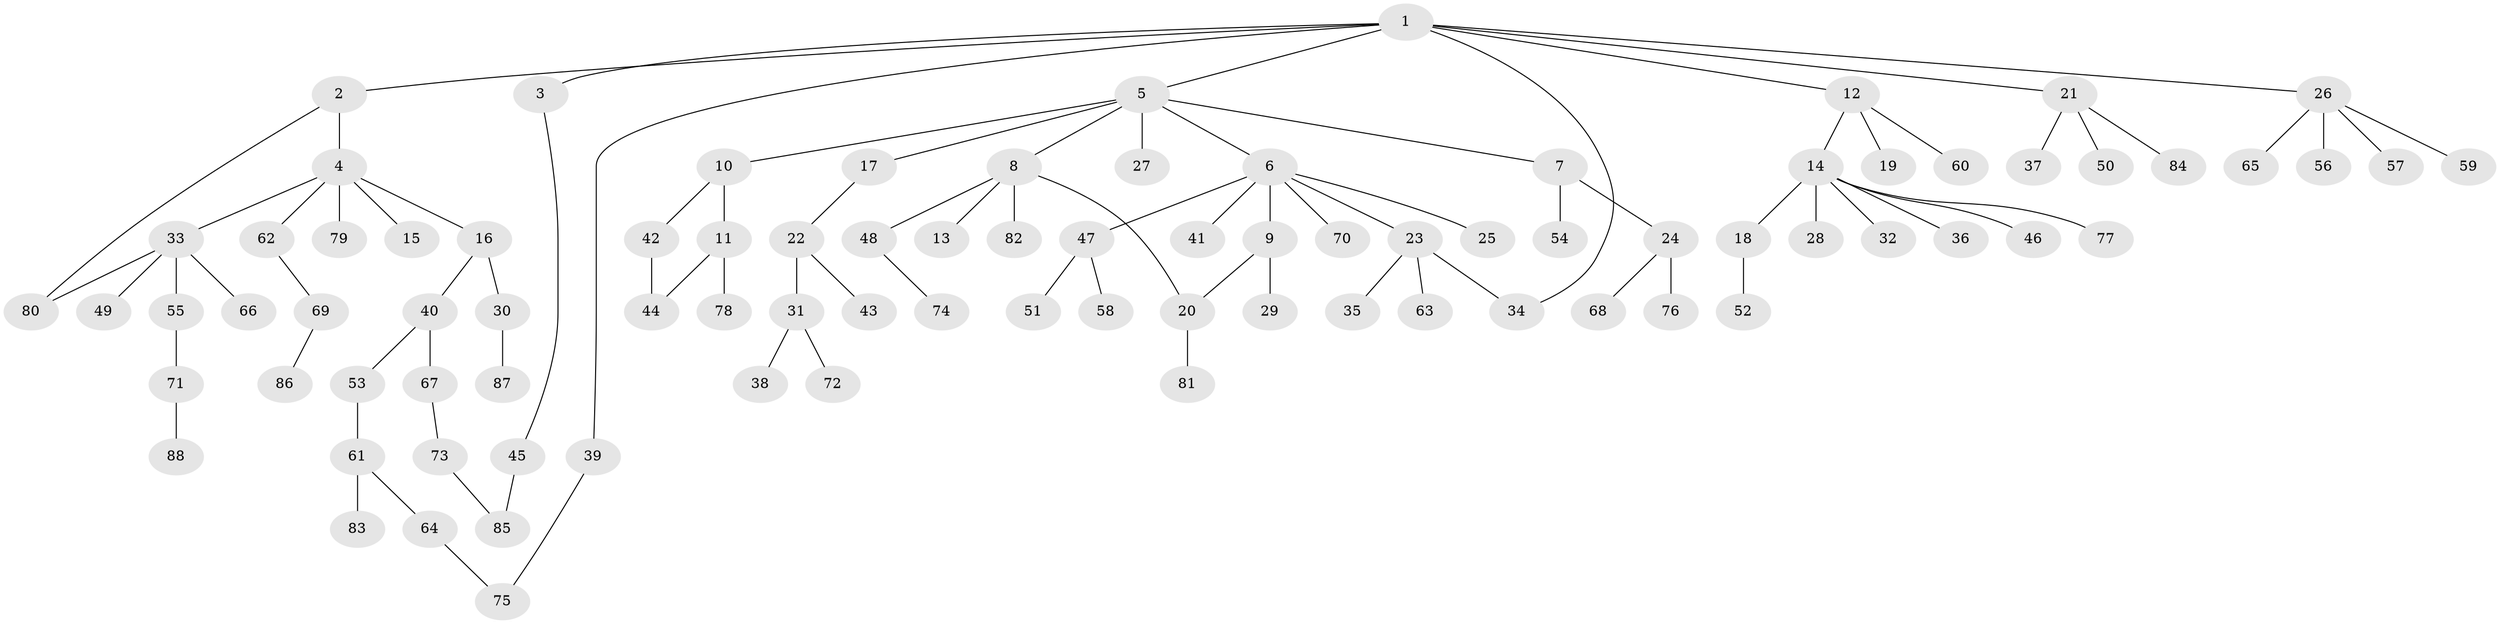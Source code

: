 // coarse degree distribution, {2: 0.36363636363636365, 6: 0.022727272727272728, 8: 0.022727272727272728, 1: 0.38636363636363635, 5: 0.045454545454545456, 4: 0.045454545454545456, 3: 0.11363636363636363}
// Generated by graph-tools (version 1.1) at 2025/36/03/04/25 23:36:12]
// undirected, 88 vertices, 93 edges
graph export_dot {
  node [color=gray90,style=filled];
  1;
  2;
  3;
  4;
  5;
  6;
  7;
  8;
  9;
  10;
  11;
  12;
  13;
  14;
  15;
  16;
  17;
  18;
  19;
  20;
  21;
  22;
  23;
  24;
  25;
  26;
  27;
  28;
  29;
  30;
  31;
  32;
  33;
  34;
  35;
  36;
  37;
  38;
  39;
  40;
  41;
  42;
  43;
  44;
  45;
  46;
  47;
  48;
  49;
  50;
  51;
  52;
  53;
  54;
  55;
  56;
  57;
  58;
  59;
  60;
  61;
  62;
  63;
  64;
  65;
  66;
  67;
  68;
  69;
  70;
  71;
  72;
  73;
  74;
  75;
  76;
  77;
  78;
  79;
  80;
  81;
  82;
  83;
  84;
  85;
  86;
  87;
  88;
  1 -- 2;
  1 -- 3;
  1 -- 5;
  1 -- 12;
  1 -- 21;
  1 -- 26;
  1 -- 34;
  1 -- 39;
  2 -- 4;
  2 -- 80;
  3 -- 45;
  4 -- 15;
  4 -- 16;
  4 -- 33;
  4 -- 62;
  4 -- 79;
  5 -- 6;
  5 -- 7;
  5 -- 8;
  5 -- 10;
  5 -- 17;
  5 -- 27;
  6 -- 9;
  6 -- 23;
  6 -- 25;
  6 -- 41;
  6 -- 47;
  6 -- 70;
  7 -- 24;
  7 -- 54;
  8 -- 13;
  8 -- 48;
  8 -- 82;
  8 -- 20;
  9 -- 20;
  9 -- 29;
  10 -- 11;
  10 -- 42;
  11 -- 44;
  11 -- 78;
  12 -- 14;
  12 -- 19;
  12 -- 60;
  14 -- 18;
  14 -- 28;
  14 -- 32;
  14 -- 36;
  14 -- 46;
  14 -- 77;
  16 -- 30;
  16 -- 40;
  17 -- 22;
  18 -- 52;
  20 -- 81;
  21 -- 37;
  21 -- 50;
  21 -- 84;
  22 -- 31;
  22 -- 43;
  23 -- 35;
  23 -- 63;
  23 -- 34;
  24 -- 68;
  24 -- 76;
  26 -- 56;
  26 -- 57;
  26 -- 59;
  26 -- 65;
  30 -- 87;
  31 -- 38;
  31 -- 72;
  33 -- 49;
  33 -- 55;
  33 -- 66;
  33 -- 80;
  39 -- 75;
  40 -- 53;
  40 -- 67;
  42 -- 44;
  45 -- 85;
  47 -- 51;
  47 -- 58;
  48 -- 74;
  53 -- 61;
  55 -- 71;
  61 -- 64;
  61 -- 83;
  62 -- 69;
  64 -- 75;
  67 -- 73;
  69 -- 86;
  71 -- 88;
  73 -- 85;
}
